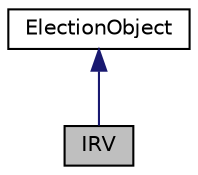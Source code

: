 digraph "IRV"
{
 // LATEX_PDF_SIZE
  edge [fontname="Helvetica",fontsize="10",labelfontname="Helvetica",labelfontsize="10"];
  node [fontname="Helvetica",fontsize="10",shape=record];
  Node1 [label="IRV",height=0.2,width=0.4,color="black", fillcolor="grey75", style="filled", fontcolor="black",tooltip="File name: IRV.h. Description: Contains method signatures and attributes for the IRV class,..."];
  Node2 -> Node1 [dir="back",color="midnightblue",fontsize="10",style="solid",fontname="Helvetica"];
  Node2 [label="ElectionObject",height=0.2,width=0.4,color="black", fillcolor="white", style="filled",URL="$classElectionObject.html",tooltip=" "];
}
